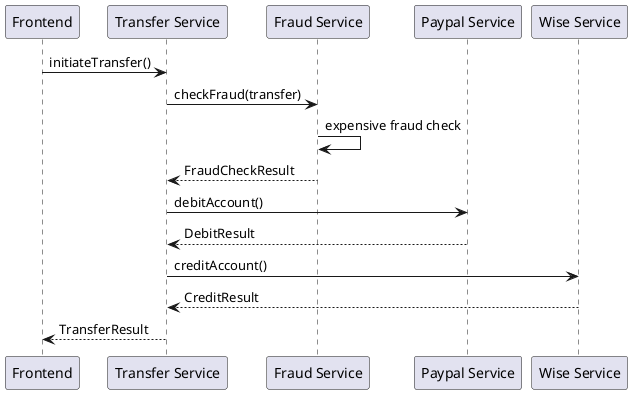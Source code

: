 Scenario:
- We're a provider for cross-platform payments.
- Supported payment providers are for example: Paypal, Wise, Stripe, bank accounts, ... .
- Users can pay from whatever account they want into whatever account they want.
- Example: a user can transfer their own money from a PayPal account into a Wise account or a bank account.
- Example: a user can pay a seller for a service or product with money from any supported account, as long as the seller uses a supported account.

- the provider services are "wrappers / facades" for the external providers
- the external providers APIs are synchronous

Why this scenario?
- Because it's very brittle to implement this synchronously.
- It would require a 2-phase commit to move money from one account to another.
- Since we don't have the accounts in our direct control (they're controlled by the external payment providers), a 2-phase commit is impossible.
- Instead, we need to embrace event-driven architecture.
- Since a lot can go wrong, we want to record every step of the way (candidate for event-sourcing).
- We want to make it idempotent, so we can restart a failed transfer knowing that it won't break anything.

@startuml
participant Frontend as frontend
participant "Transfer Service" as transaction
participant "Fraud Service" as fraud
participant "Paypal Service" as provider1
participant "Wise Service" as provider2

frontend -> transaction: initiateTransfer()
transaction -> fraud: checkFraud(transfer)
fraud -> fraud: expensive fraud check
fraud --> transaction: FraudCheckResult
transaction -> provider1: debitAccount()
provider1 --> transaction: DebitResult
transaction -> provider2: creditAccount()
provider2 --> transaction: CreditResult
transaction --> frontend: TransferResult
@enduml
